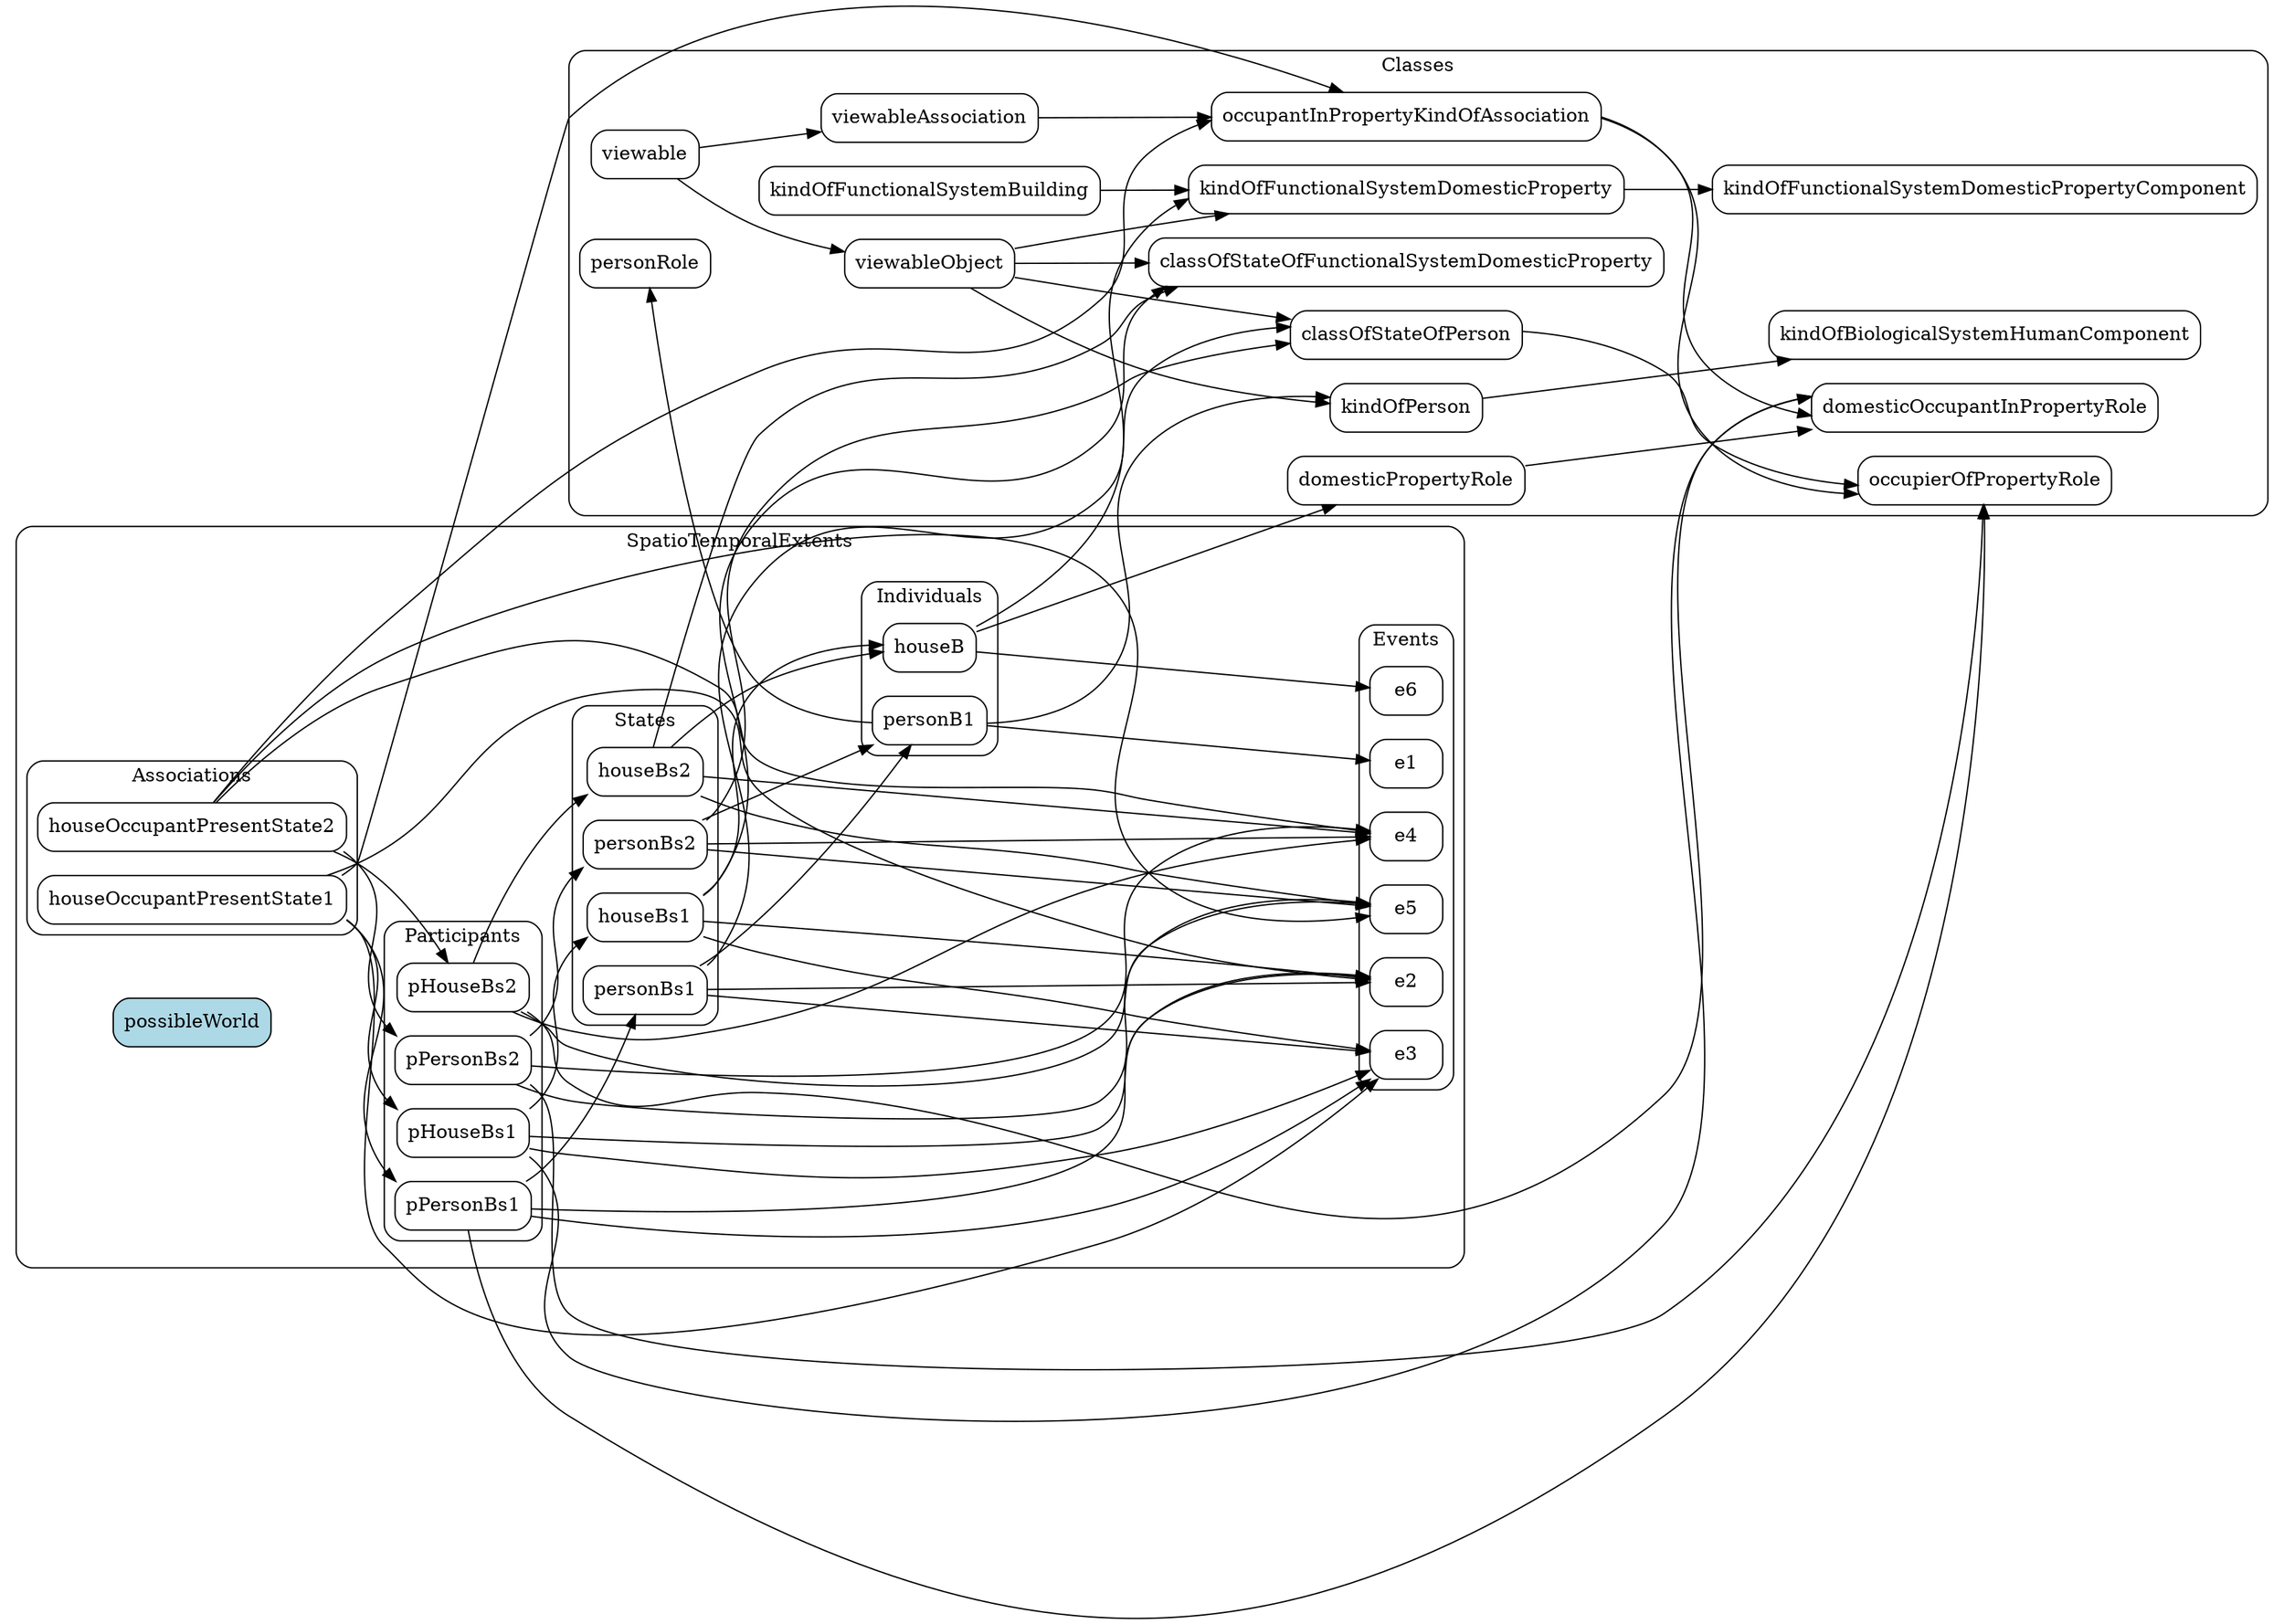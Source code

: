 digraph {
    layout=dot;
    rankdir=LR;
    node[shape=rect,style="rounded,filled",color=black,fillcolor=white];

    subgraph cluster_classes {
        style=rounded;
        label="Classes";

        classOfStateOfFunctionalSystemDomesticProperty;
        classOfStateOfPerson;
        domesticOccupantInPropertyRole;
        domesticPropertyRole;
        kindOfBiologicalSystemHumanComponent;
        kindOfFunctionalSystemBuilding;
        kindOfFunctionalSystemDomesticProperty;
        kindOfFunctionalSystemDomesticPropertyComponent;
        kindOfPerson;
        occupantInPropertyKindOfAssociation;
        occupierOfPropertyRole;
        personRole;
        viewable;
        viewableAssociation;
        viewableObject;
    }
    subgraph cluster_stes {
        style=rounded;
        label="SpatioTemporalExtents";

        subgraph cluster_events {
            style=rounded;
            label="Events";

            e1;
            e2;
            e3;
            e4;
            e5;
            e6;
        }

        subgraph cluster_individuals {
            label="Individuals";
            houseB;
            personB1;
        }

        subgraph cluster_states {
            label="States";
            houseBs1;
            houseBs2;
            personBs1;
            personBs2;
        }

        subgraph cluster_participants {
            label="Participants";
            pHouseBs1;
            pHouseBs2;
            pPersonBs1;
            pPersonBs2;
        }

        subgraph cluster_associations {
            label="Associations";
            houseOccupantPresentState1;
            houseOccupantPresentState2;
        }
        possibleWorld[fillcolor=lightblue];
    };

    houseOccupantPresentState2 -> occupantInPropertyKindOfAssociation;
    houseOccupantPresentState2 -> pHouseBs2;
    houseOccupantPresentState2 -> pPersonBs2;
    houseOccupantPresentState2 -> e4;
    houseOccupantPresentState2 -> e5;

    houseOccupantPresentState1 -> occupantInPropertyKindOfAssociation;
    houseOccupantPresentState1 -> pHouseBs1;
    houseOccupantPresentState1 -> pPersonBs1;
    houseOccupantPresentState1 -> e2;
    houseOccupantPresentState1 -> e3;

    viewable -> viewableObject;
    viewable -> viewableAssociation;
    kindOfFunctionalSystemBuilding -> kindOfFunctionalSystemDomesticProperty;
    domesticPropertyRole -> domesticOccupantInPropertyRole;
    classOfStateOfPerson -> occupierOfPropertyRole;

    viewableObject -> kindOfPerson;
    viewableObject -> classOfStateOfPerson;
    viewableObject -> kindOfFunctionalSystemDomesticProperty;
    viewableObject -> classOfStateOfFunctionalSystemDomesticProperty;
    viewableAssociation -> occupantInPropertyKindOfAssociation;

    kindOfPerson -> kindOfBiologicalSystemHumanComponent;
    kindOfFunctionalSystemDomesticProperty -> kindOfFunctionalSystemDomesticPropertyComponent;

    occupantInPropertyKindOfAssociation -> domesticOccupantInPropertyRole;
    occupantInPropertyKindOfAssociation -> occupierOfPropertyRole;


    personB1 -> kindOfPerson;
    personB1 -> personRole;
    personB1 -> e1;

    personBs1 -> classOfStateOfPerson;
    personBs1 -> personB1;
    personBs1 -> e2;
    personBs1 -> e3;

    personBs2 -> classOfStateOfPerson;
    personBs2 -> personB1;
    personBs2 -> e4;
    personBs2 -> e5;

    houseB -> kindOfFunctionalSystemDomesticProperty;
    houseB -> domesticPropertyRole;
    houseB -> e6;

    houseBs1 -> classOfStateOfFunctionalSystemDomesticProperty;
    houseBs1 -> houseB;
    houseBs1 -> e2;
    houseBs1 -> e3;

    houseBs2 -> classOfStateOfFunctionalSystemDomesticProperty;
    houseBs2 -> houseB;
    houseBs2 -> e4;
    houseBs2 -> e5;

    pPersonBs1 -> occupierOfPropertyRole;
    pPersonBs1 -> personBs1;
    pPersonBs1 -> e2;
    pPersonBs1 -> e3;

    pHouseBs1 -> domesticOccupantInPropertyRole;
    pHouseBs1 -> houseBs1;
    pHouseBs1 -> e2;
    pHouseBs1 -> e3;

    pPersonBs2 -> occupierOfPropertyRole;
    pPersonBs2 -> personBs2;
    pPersonBs2 -> e4;
    pPersonBs2 -> e5;

    pHouseBs2 -> domesticOccupantInPropertyRole;
    pHouseBs2 -> houseBs2;
    pHouseBs2 -> e4;
    pHouseBs2 -> e5;

}
